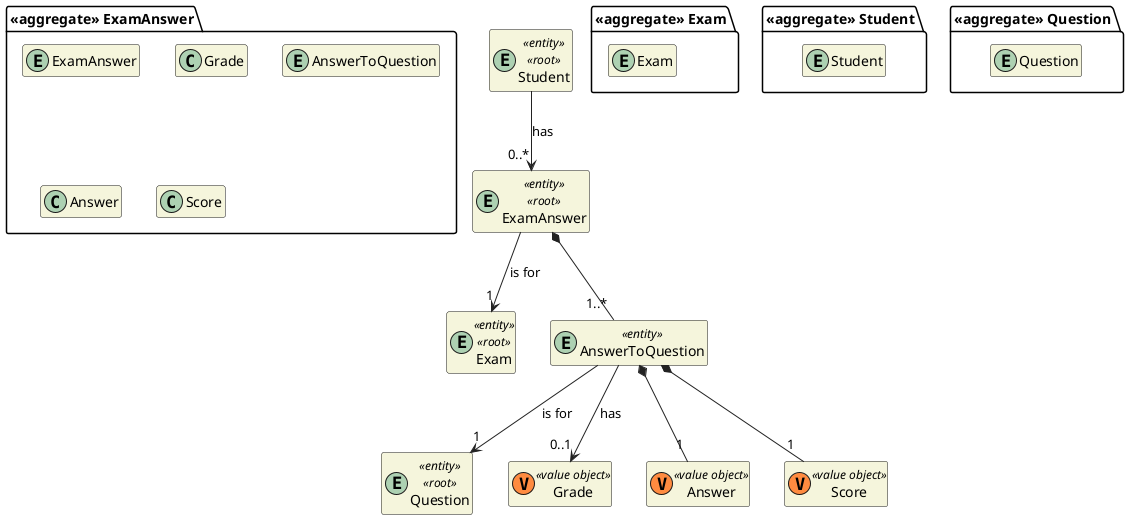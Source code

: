 @startuml US2005_DM
'https://plantuml.com/class-diagram

skinparam classAttributeIconSize 0
hide empty attributes
hide empty methods
skinparam classBackgroundColor beige
skinparam ArrowColor #222222

package "<<aggregate>> Exam" {
  entity Exam
}

package "<<aggregate>> Student" {
  entity Student
}

entity Student <<entity>> <<root>> {
}

package "<<aggregate>> Question" {
  entity Question
}

entity Question <<entity>> <<root>> {
}

package "<<aggregate>> ExamAnswer" {
  entity ExamAnswer

  class Grade

  entity AnswerToQuestion
  class Answer
  class Score
}

entity ExamAnswer <<entity>> <<root>> {}

class Grade <<(V,#FF8B40) value object>> {}
class Answer <<(V,#FF8B40) value object>> {}
class Score <<(V,#FF8B40) value object>> {}

entity Exam <<entity>> <<root>> {}
entity AnswerToQuestion <<entity>> {}

Student --> "0..*"ExamAnswer : has
ExamAnswer --> "1" Exam : is for
AnswerToQuestion --> "0..1" Grade : has

AnswerToQuestion --> "1" Question : is for
AnswerToQuestion *-- "1" Answer
AnswerToQuestion *-- "1" Score

ExamAnswer *-- "1..*" AnswerToQuestion

@enduml
